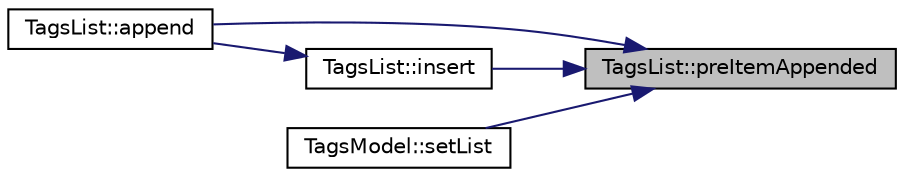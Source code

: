 digraph "TagsList::preItemAppended"
{
 // INTERACTIVE_SVG=YES
 // LATEX_PDF_SIZE
  edge [fontname="Helvetica",fontsize="10",labelfontname="Helvetica",labelfontsize="10"];
  node [fontname="Helvetica",fontsize="10",shape=record];
  rankdir="RL";
  Node89 [label="TagsList::preItemAppended",height=0.2,width=0.4,color="black", fillcolor="grey75", style="filled", fontcolor="black",tooltip=" "];
  Node89 -> Node90 [dir="back",color="midnightblue",fontsize="10",style="solid",fontname="Helvetica"];
  Node90 [label="TagsList::append",height=0.2,width=0.4,color="black", fillcolor="white", style="filled",URL="$class_tags_list.html#adca65959b03f45befc5d1c0e994e5839",tooltip=" "];
  Node89 -> Node91 [dir="back",color="midnightblue",fontsize="10",style="solid",fontname="Helvetica"];
  Node91 [label="TagsList::insert",height=0.2,width=0.4,color="black", fillcolor="white", style="filled",URL="$class_tags_list.html#a36064014b7b00a0c8b5a5251fc8c3b86",tooltip=" "];
  Node91 -> Node90 [dir="back",color="midnightblue",fontsize="10",style="solid",fontname="Helvetica"];
  Node89 -> Node92 [dir="back",color="midnightblue",fontsize="10",style="solid",fontname="Helvetica"];
  Node92 [label="TagsModel::setList",height=0.2,width=0.4,color="black", fillcolor="white", style="filled",URL="$class_tags_model.html#a6747662950cb1a3d5286417869b57aaa",tooltip=" "];
}
